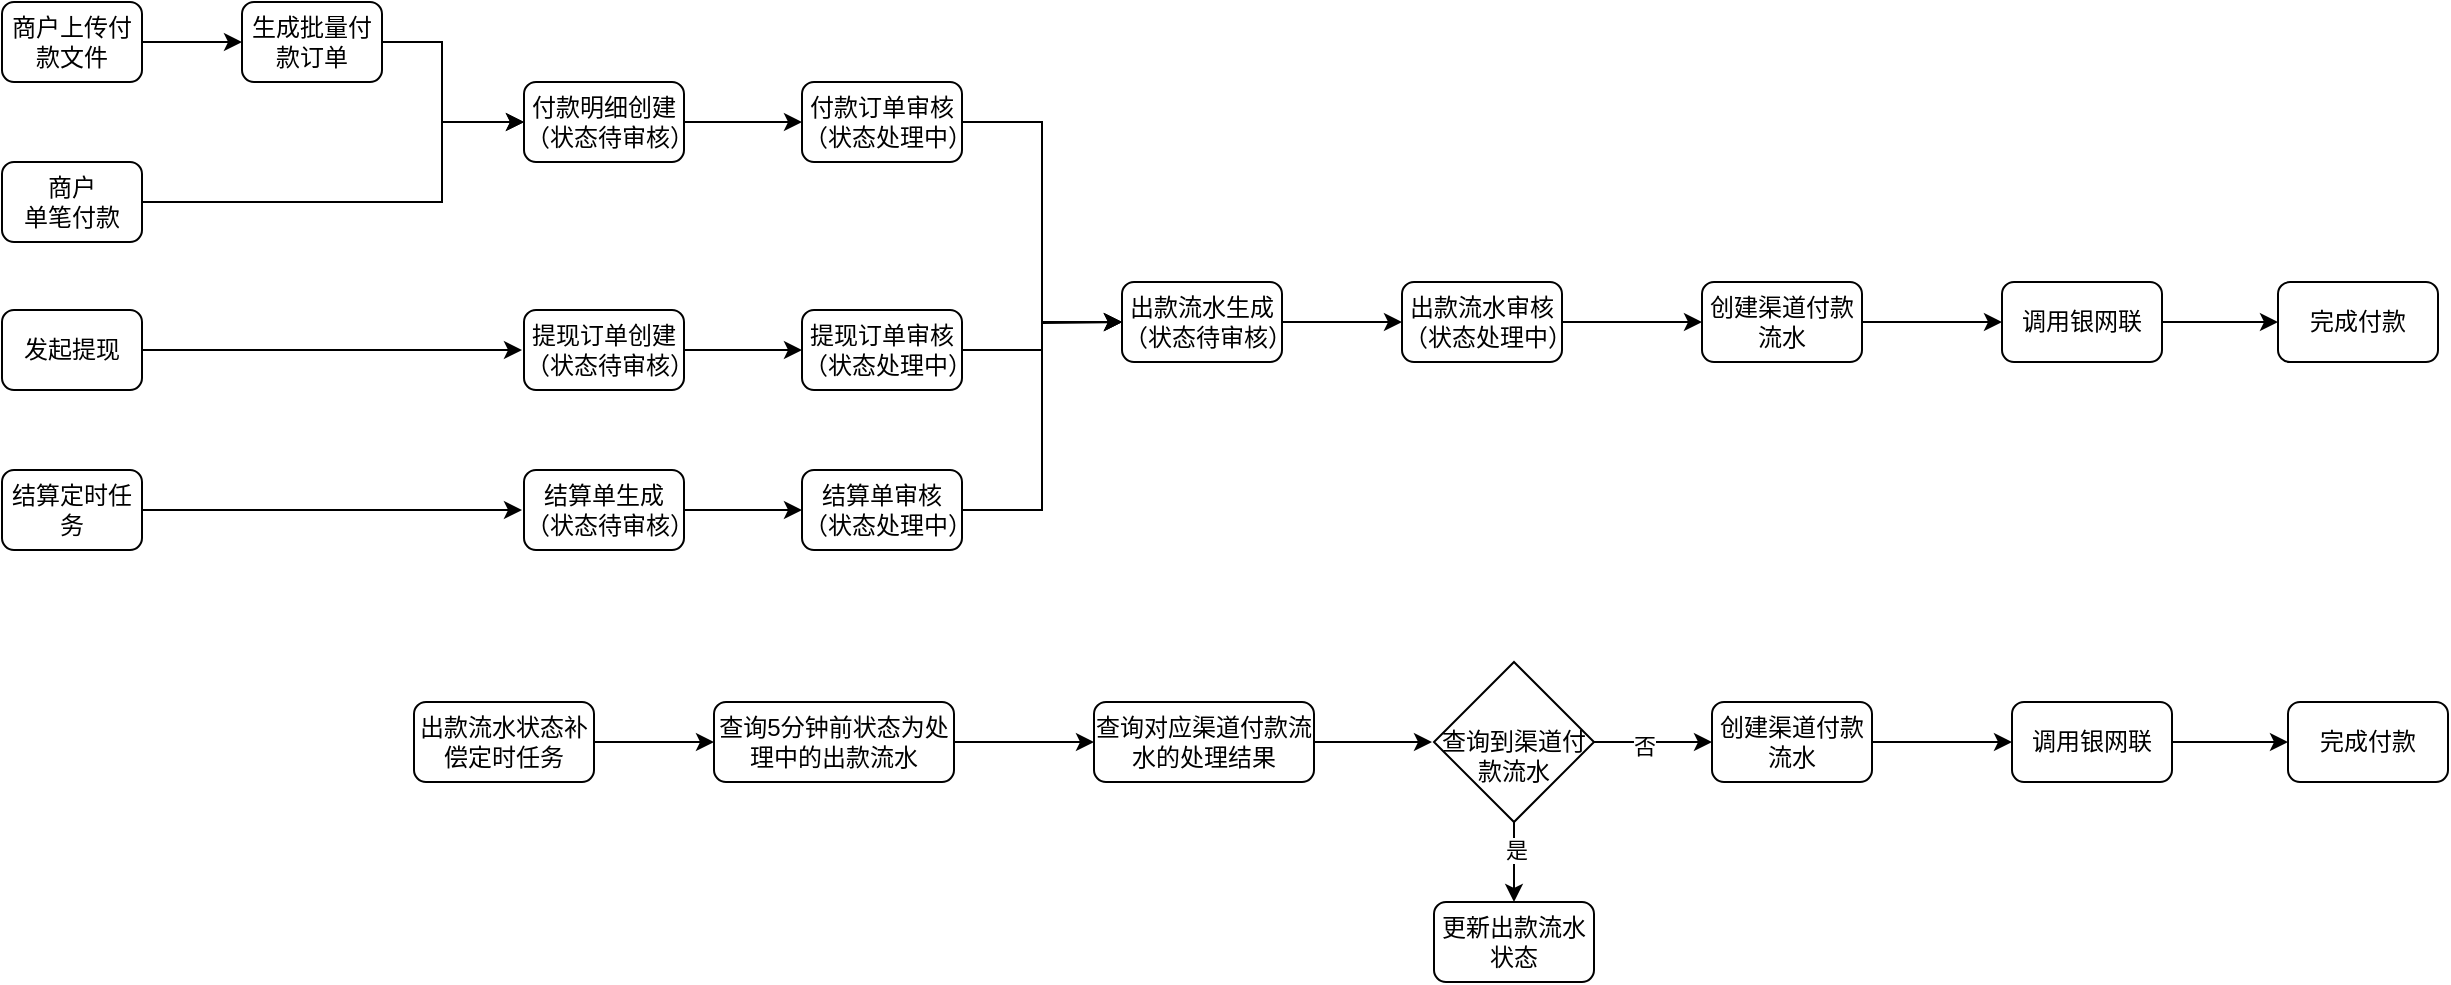 <mxfile version="27.2.0">
  <diagram name="第 1 页" id="n3uA6LhMcJ3tTR3SE0A3">
    <mxGraphModel dx="1668" dy="889" grid="1" gridSize="10" guides="1" tooltips="1" connect="1" arrows="1" fold="1" page="1" pageScale="1" pageWidth="827" pageHeight="1169" math="0" shadow="0">
      <root>
        <mxCell id="0" />
        <mxCell id="1" parent="0" />
        <mxCell id="GQ0-UOU12cNr4RYPbYsO-16" style="edgeStyle=orthogonalEdgeStyle;rounded=0;orthogonalLoop=1;jettySize=auto;html=1;exitX=1;exitY=0.5;exitDx=0;exitDy=0;entryX=0;entryY=0.5;entryDx=0;entryDy=0;" edge="1" parent="1" source="GQ0-UOU12cNr4RYPbYsO-2" target="GQ0-UOU12cNr4RYPbYsO-15">
          <mxGeometry relative="1" as="geometry" />
        </mxCell>
        <mxCell id="GQ0-UOU12cNr4RYPbYsO-2" value="付款明细创建&lt;br&gt;（状态待审核）" style="rounded=1;whiteSpace=wrap;html=1;" vertex="1" parent="1">
          <mxGeometry x="301" y="120" width="80" height="40" as="geometry" />
        </mxCell>
        <mxCell id="GQ0-UOU12cNr4RYPbYsO-10" style="edgeStyle=orthogonalEdgeStyle;rounded=0;orthogonalLoop=1;jettySize=auto;html=1;exitX=1;exitY=0.5;exitDx=0;exitDy=0;entryX=0;entryY=0.5;entryDx=0;entryDy=0;" edge="1" parent="1" source="GQ0-UOU12cNr4RYPbYsO-3" target="GQ0-UOU12cNr4RYPbYsO-7">
          <mxGeometry relative="1" as="geometry" />
        </mxCell>
        <mxCell id="GQ0-UOU12cNr4RYPbYsO-3" value="商户上传付款文件" style="rounded=1;whiteSpace=wrap;html=1;" vertex="1" parent="1">
          <mxGeometry x="40" y="80" width="70" height="40" as="geometry" />
        </mxCell>
        <mxCell id="GQ0-UOU12cNr4RYPbYsO-5" value="商户&lt;br&gt;单笔付款" style="rounded=1;whiteSpace=wrap;html=1;" vertex="1" parent="1">
          <mxGeometry x="40" y="160" width="70" height="40" as="geometry" />
        </mxCell>
        <mxCell id="GQ0-UOU12cNr4RYPbYsO-12" style="edgeStyle=orthogonalEdgeStyle;rounded=0;orthogonalLoop=1;jettySize=auto;html=1;exitX=1;exitY=0.5;exitDx=0;exitDy=0;entryX=0;entryY=0.5;entryDx=0;entryDy=0;" edge="1" parent="1" source="GQ0-UOU12cNr4RYPbYsO-7" target="GQ0-UOU12cNr4RYPbYsO-2">
          <mxGeometry relative="1" as="geometry">
            <Array as="points">
              <mxPoint x="260" y="100" />
              <mxPoint x="260" y="140" />
            </Array>
          </mxGeometry>
        </mxCell>
        <mxCell id="GQ0-UOU12cNr4RYPbYsO-7" value="生成批量付款订单" style="rounded=1;whiteSpace=wrap;html=1;" vertex="1" parent="1">
          <mxGeometry x="160" y="80" width="70" height="40" as="geometry" />
        </mxCell>
        <mxCell id="GQ0-UOU12cNr4RYPbYsO-13" style="edgeStyle=orthogonalEdgeStyle;rounded=0;orthogonalLoop=1;jettySize=auto;html=1;exitX=1;exitY=0.5;exitDx=0;exitDy=0;entryX=0;entryY=0.5;entryDx=0;entryDy=0;" edge="1" parent="1" source="GQ0-UOU12cNr4RYPbYsO-5" target="GQ0-UOU12cNr4RYPbYsO-2">
          <mxGeometry relative="1" as="geometry">
            <mxPoint x="110" y="160" as="sourcePoint" />
            <mxPoint x="301" y="140" as="targetPoint" />
            <Array as="points">
              <mxPoint x="260" y="180" />
              <mxPoint x="260" y="140" />
            </Array>
          </mxGeometry>
        </mxCell>
        <mxCell id="GQ0-UOU12cNr4RYPbYsO-32" style="edgeStyle=orthogonalEdgeStyle;rounded=0;orthogonalLoop=1;jettySize=auto;html=1;exitX=1;exitY=0.5;exitDx=0;exitDy=0;entryX=0;entryY=0.5;entryDx=0;entryDy=0;" edge="1" parent="1" source="GQ0-UOU12cNr4RYPbYsO-15" target="GQ0-UOU12cNr4RYPbYsO-30">
          <mxGeometry relative="1" as="geometry" />
        </mxCell>
        <mxCell id="GQ0-UOU12cNr4RYPbYsO-15" value="付款订单审核&lt;br&gt;（状态处理中）" style="rounded=1;whiteSpace=wrap;html=1;" vertex="1" parent="1">
          <mxGeometry x="440" y="120" width="80" height="40" as="geometry" />
        </mxCell>
        <mxCell id="GQ0-UOU12cNr4RYPbYsO-22" style="edgeStyle=orthogonalEdgeStyle;rounded=0;orthogonalLoop=1;jettySize=auto;html=1;exitX=1;exitY=0.5;exitDx=0;exitDy=0;" edge="1" parent="1" source="GQ0-UOU12cNr4RYPbYsO-18">
          <mxGeometry relative="1" as="geometry">
            <mxPoint x="300" y="254" as="targetPoint" />
          </mxGeometry>
        </mxCell>
        <mxCell id="GQ0-UOU12cNr4RYPbYsO-18" value="发起提现" style="rounded=1;whiteSpace=wrap;html=1;" vertex="1" parent="1">
          <mxGeometry x="40" y="234" width="70" height="40" as="geometry" />
        </mxCell>
        <mxCell id="GQ0-UOU12cNr4RYPbYsO-23" style="edgeStyle=orthogonalEdgeStyle;rounded=0;orthogonalLoop=1;jettySize=auto;html=1;exitX=1;exitY=0.5;exitDx=0;exitDy=0;entryX=0;entryY=0.5;entryDx=0;entryDy=0;" edge="1" parent="1" source="GQ0-UOU12cNr4RYPbYsO-20" target="GQ0-UOU12cNr4RYPbYsO-21">
          <mxGeometry relative="1" as="geometry" />
        </mxCell>
        <mxCell id="GQ0-UOU12cNr4RYPbYsO-20" value="提现订单创建&lt;br&gt;（状态待审核）" style="rounded=1;whiteSpace=wrap;html=1;" vertex="1" parent="1">
          <mxGeometry x="301" y="234" width="80" height="40" as="geometry" />
        </mxCell>
        <mxCell id="GQ0-UOU12cNr4RYPbYsO-33" style="edgeStyle=orthogonalEdgeStyle;rounded=0;orthogonalLoop=1;jettySize=auto;html=1;exitX=1;exitY=0.5;exitDx=0;exitDy=0;" edge="1" parent="1" source="GQ0-UOU12cNr4RYPbYsO-21">
          <mxGeometry relative="1" as="geometry">
            <mxPoint x="600" y="240" as="targetPoint" />
          </mxGeometry>
        </mxCell>
        <mxCell id="GQ0-UOU12cNr4RYPbYsO-21" value="提现订单审核&lt;br&gt;（状态处理中）" style="rounded=1;whiteSpace=wrap;html=1;" vertex="1" parent="1">
          <mxGeometry x="440" y="234" width="80" height="40" as="geometry" />
        </mxCell>
        <mxCell id="GQ0-UOU12cNr4RYPbYsO-27" style="edgeStyle=orthogonalEdgeStyle;rounded=0;orthogonalLoop=1;jettySize=auto;html=1;exitX=1;exitY=0.5;exitDx=0;exitDy=0;" edge="1" parent="1" source="GQ0-UOU12cNr4RYPbYsO-24">
          <mxGeometry relative="1" as="geometry">
            <mxPoint x="300" y="334" as="targetPoint" />
          </mxGeometry>
        </mxCell>
        <mxCell id="GQ0-UOU12cNr4RYPbYsO-24" value="结算定时任务" style="rounded=1;whiteSpace=wrap;html=1;" vertex="1" parent="1">
          <mxGeometry x="40" y="314" width="70" height="40" as="geometry" />
        </mxCell>
        <mxCell id="GQ0-UOU12cNr4RYPbYsO-28" style="edgeStyle=orthogonalEdgeStyle;rounded=0;orthogonalLoop=1;jettySize=auto;html=1;exitX=1;exitY=0.5;exitDx=0;exitDy=0;entryX=0;entryY=0.5;entryDx=0;entryDy=0;" edge="1" parent="1" source="GQ0-UOU12cNr4RYPbYsO-25" target="GQ0-UOU12cNr4RYPbYsO-26">
          <mxGeometry relative="1" as="geometry" />
        </mxCell>
        <mxCell id="GQ0-UOU12cNr4RYPbYsO-25" value="结算单生成&lt;br&gt;（状态待审核）" style="rounded=1;whiteSpace=wrap;html=1;" vertex="1" parent="1">
          <mxGeometry x="301" y="314" width="80" height="40" as="geometry" />
        </mxCell>
        <mxCell id="GQ0-UOU12cNr4RYPbYsO-34" style="edgeStyle=orthogonalEdgeStyle;rounded=0;orthogonalLoop=1;jettySize=auto;html=1;exitX=1;exitY=0.5;exitDx=0;exitDy=0;entryX=0;entryY=0.5;entryDx=0;entryDy=0;" edge="1" parent="1" source="GQ0-UOU12cNr4RYPbYsO-26" target="GQ0-UOU12cNr4RYPbYsO-30">
          <mxGeometry relative="1" as="geometry">
            <mxPoint x="600" y="240" as="targetPoint" />
          </mxGeometry>
        </mxCell>
        <mxCell id="GQ0-UOU12cNr4RYPbYsO-26" value="结算单审核&lt;br&gt;（状态处理中）" style="rounded=1;whiteSpace=wrap;html=1;" vertex="1" parent="1">
          <mxGeometry x="440" y="314" width="80" height="40" as="geometry" />
        </mxCell>
        <mxCell id="GQ0-UOU12cNr4RYPbYsO-35" style="edgeStyle=orthogonalEdgeStyle;rounded=0;orthogonalLoop=1;jettySize=auto;html=1;exitX=1;exitY=0.5;exitDx=0;exitDy=0;entryX=0;entryY=0.5;entryDx=0;entryDy=0;" edge="1" parent="1" source="GQ0-UOU12cNr4RYPbYsO-30" target="GQ0-UOU12cNr4RYPbYsO-31">
          <mxGeometry relative="1" as="geometry" />
        </mxCell>
        <mxCell id="GQ0-UOU12cNr4RYPbYsO-30" value="出款流水生成&lt;br&gt;（状态待审核）" style="rounded=1;whiteSpace=wrap;html=1;" vertex="1" parent="1">
          <mxGeometry x="600" y="220" width="80" height="40" as="geometry" />
        </mxCell>
        <mxCell id="GQ0-UOU12cNr4RYPbYsO-40" style="edgeStyle=orthogonalEdgeStyle;rounded=0;orthogonalLoop=1;jettySize=auto;html=1;exitX=1;exitY=0.5;exitDx=0;exitDy=0;entryX=0;entryY=0.5;entryDx=0;entryDy=0;" edge="1" parent="1" source="GQ0-UOU12cNr4RYPbYsO-31" target="GQ0-UOU12cNr4RYPbYsO-37">
          <mxGeometry relative="1" as="geometry" />
        </mxCell>
        <mxCell id="GQ0-UOU12cNr4RYPbYsO-31" value="出款流水审核&lt;br&gt;（状态处理中）" style="rounded=1;whiteSpace=wrap;html=1;" vertex="1" parent="1">
          <mxGeometry x="740" y="220" width="80" height="40" as="geometry" />
        </mxCell>
        <mxCell id="GQ0-UOU12cNr4RYPbYsO-41" style="edgeStyle=orthogonalEdgeStyle;rounded=0;orthogonalLoop=1;jettySize=auto;html=1;exitX=1;exitY=0.5;exitDx=0;exitDy=0;entryX=0;entryY=0.5;entryDx=0;entryDy=0;" edge="1" parent="1" source="GQ0-UOU12cNr4RYPbYsO-37" target="GQ0-UOU12cNr4RYPbYsO-38">
          <mxGeometry relative="1" as="geometry" />
        </mxCell>
        <mxCell id="GQ0-UOU12cNr4RYPbYsO-37" value="创建渠道付款流水" style="rounded=1;whiteSpace=wrap;html=1;" vertex="1" parent="1">
          <mxGeometry x="890" y="220" width="80" height="40" as="geometry" />
        </mxCell>
        <mxCell id="GQ0-UOU12cNr4RYPbYsO-42" style="edgeStyle=orthogonalEdgeStyle;rounded=0;orthogonalLoop=1;jettySize=auto;html=1;exitX=1;exitY=0.5;exitDx=0;exitDy=0;entryX=0;entryY=0.5;entryDx=0;entryDy=0;" edge="1" parent="1" source="GQ0-UOU12cNr4RYPbYsO-38" target="GQ0-UOU12cNr4RYPbYsO-39">
          <mxGeometry relative="1" as="geometry" />
        </mxCell>
        <mxCell id="GQ0-UOU12cNr4RYPbYsO-38" value="调用银网联" style="rounded=1;whiteSpace=wrap;html=1;" vertex="1" parent="1">
          <mxGeometry x="1040" y="220" width="80" height="40" as="geometry" />
        </mxCell>
        <mxCell id="GQ0-UOU12cNr4RYPbYsO-39" value="完成付款" style="rounded=1;whiteSpace=wrap;html=1;" vertex="1" parent="1">
          <mxGeometry x="1178" y="220" width="80" height="40" as="geometry" />
        </mxCell>
        <mxCell id="GQ0-UOU12cNr4RYPbYsO-46" style="edgeStyle=orthogonalEdgeStyle;rounded=0;orthogonalLoop=1;jettySize=auto;html=1;exitX=1;exitY=0.5;exitDx=0;exitDy=0;entryX=0;entryY=0.5;entryDx=0;entryDy=0;" edge="1" parent="1" source="GQ0-UOU12cNr4RYPbYsO-43" target="GQ0-UOU12cNr4RYPbYsO-45">
          <mxGeometry relative="1" as="geometry" />
        </mxCell>
        <mxCell id="GQ0-UOU12cNr4RYPbYsO-43" value="出款流水状态补偿定时任务" style="rounded=1;whiteSpace=wrap;html=1;" vertex="1" parent="1">
          <mxGeometry x="246" y="430" width="90" height="40" as="geometry" />
        </mxCell>
        <mxCell id="GQ0-UOU12cNr4RYPbYsO-50" style="edgeStyle=orthogonalEdgeStyle;rounded=0;orthogonalLoop=1;jettySize=auto;html=1;exitX=1;exitY=0.5;exitDx=0;exitDy=0;entryX=0;entryY=0.5;entryDx=0;entryDy=0;" edge="1" parent="1" source="GQ0-UOU12cNr4RYPbYsO-45" target="GQ0-UOU12cNr4RYPbYsO-49">
          <mxGeometry relative="1" as="geometry" />
        </mxCell>
        <mxCell id="GQ0-UOU12cNr4RYPbYsO-45" value="查询5分钟前状态为处理中的出款流水" style="rounded=1;whiteSpace=wrap;html=1;" vertex="1" parent="1">
          <mxGeometry x="396" y="430" width="120" height="40" as="geometry" />
        </mxCell>
        <mxCell id="GQ0-UOU12cNr4RYPbYsO-52" style="edgeStyle=orthogonalEdgeStyle;rounded=0;orthogonalLoop=1;jettySize=auto;html=1;exitX=1;exitY=0.5;exitDx=0;exitDy=0;" edge="1" parent="1" source="GQ0-UOU12cNr4RYPbYsO-49">
          <mxGeometry relative="1" as="geometry">
            <mxPoint x="755" y="450" as="targetPoint" />
          </mxGeometry>
        </mxCell>
        <mxCell id="GQ0-UOU12cNr4RYPbYsO-49" value="查询对应渠道付款流水的处理结果" style="rounded=1;whiteSpace=wrap;html=1;" vertex="1" parent="1">
          <mxGeometry x="586" y="430" width="110" height="40" as="geometry" />
        </mxCell>
        <mxCell id="GQ0-UOU12cNr4RYPbYsO-62" style="edgeStyle=orthogonalEdgeStyle;rounded=0;orthogonalLoop=1;jettySize=auto;html=1;entryX=0;entryY=0.5;entryDx=0;entryDy=0;" edge="1" parent="1" source="GQ0-UOU12cNr4RYPbYsO-51" target="GQ0-UOU12cNr4RYPbYsO-58">
          <mxGeometry relative="1" as="geometry" />
        </mxCell>
        <mxCell id="GQ0-UOU12cNr4RYPbYsO-64" value="否" style="edgeLabel;html=1;align=center;verticalAlign=middle;resizable=0;points=[];" vertex="1" connectable="0" parent="GQ0-UOU12cNr4RYPbYsO-62">
          <mxGeometry x="-0.17" y="-2" relative="1" as="geometry">
            <mxPoint as="offset" />
          </mxGeometry>
        </mxCell>
        <mxCell id="GQ0-UOU12cNr4RYPbYsO-63" style="edgeStyle=orthogonalEdgeStyle;rounded=0;orthogonalLoop=1;jettySize=auto;html=1;exitX=0.5;exitY=1;exitDx=0;exitDy=0;entryX=0.5;entryY=0;entryDx=0;entryDy=0;" edge="1" parent="1" source="GQ0-UOU12cNr4RYPbYsO-51" target="GQ0-UOU12cNr4RYPbYsO-55">
          <mxGeometry relative="1" as="geometry" />
        </mxCell>
        <mxCell id="GQ0-UOU12cNr4RYPbYsO-65" value="是" style="edgeLabel;html=1;align=center;verticalAlign=middle;resizable=0;points=[];" vertex="1" connectable="0" parent="GQ0-UOU12cNr4RYPbYsO-63">
          <mxGeometry x="-0.333" y="1" relative="1" as="geometry">
            <mxPoint as="offset" />
          </mxGeometry>
        </mxCell>
        <mxCell id="GQ0-UOU12cNr4RYPbYsO-51" value="&lt;div&gt;&lt;br&gt;&lt;/div&gt;查询到渠道付款流水" style="rhombus;whiteSpace=wrap;html=1;" vertex="1" parent="1">
          <mxGeometry x="756" y="410" width="80" height="80" as="geometry" />
        </mxCell>
        <mxCell id="GQ0-UOU12cNr4RYPbYsO-55" value="更新出款流水状态" style="rounded=1;whiteSpace=wrap;html=1;" vertex="1" parent="1">
          <mxGeometry x="756" y="530" width="80" height="40" as="geometry" />
        </mxCell>
        <mxCell id="GQ0-UOU12cNr4RYPbYsO-57" style="edgeStyle=orthogonalEdgeStyle;rounded=0;orthogonalLoop=1;jettySize=auto;html=1;exitX=1;exitY=0.5;exitDx=0;exitDy=0;entryX=0;entryY=0.5;entryDx=0;entryDy=0;" edge="1" source="GQ0-UOU12cNr4RYPbYsO-58" target="GQ0-UOU12cNr4RYPbYsO-60" parent="1">
          <mxGeometry relative="1" as="geometry" />
        </mxCell>
        <mxCell id="GQ0-UOU12cNr4RYPbYsO-58" value="创建渠道付款流水" style="rounded=1;whiteSpace=wrap;html=1;" vertex="1" parent="1">
          <mxGeometry x="895" y="430" width="80" height="40" as="geometry" />
        </mxCell>
        <mxCell id="GQ0-UOU12cNr4RYPbYsO-59" style="edgeStyle=orthogonalEdgeStyle;rounded=0;orthogonalLoop=1;jettySize=auto;html=1;exitX=1;exitY=0.5;exitDx=0;exitDy=0;entryX=0;entryY=0.5;entryDx=0;entryDy=0;" edge="1" source="GQ0-UOU12cNr4RYPbYsO-60" target="GQ0-UOU12cNr4RYPbYsO-61" parent="1">
          <mxGeometry relative="1" as="geometry" />
        </mxCell>
        <mxCell id="GQ0-UOU12cNr4RYPbYsO-60" value="调用银网联" style="rounded=1;whiteSpace=wrap;html=1;" vertex="1" parent="1">
          <mxGeometry x="1045" y="430" width="80" height="40" as="geometry" />
        </mxCell>
        <mxCell id="GQ0-UOU12cNr4RYPbYsO-61" value="完成付款" style="rounded=1;whiteSpace=wrap;html=1;" vertex="1" parent="1">
          <mxGeometry x="1183" y="430" width="80" height="40" as="geometry" />
        </mxCell>
      </root>
    </mxGraphModel>
  </diagram>
</mxfile>
